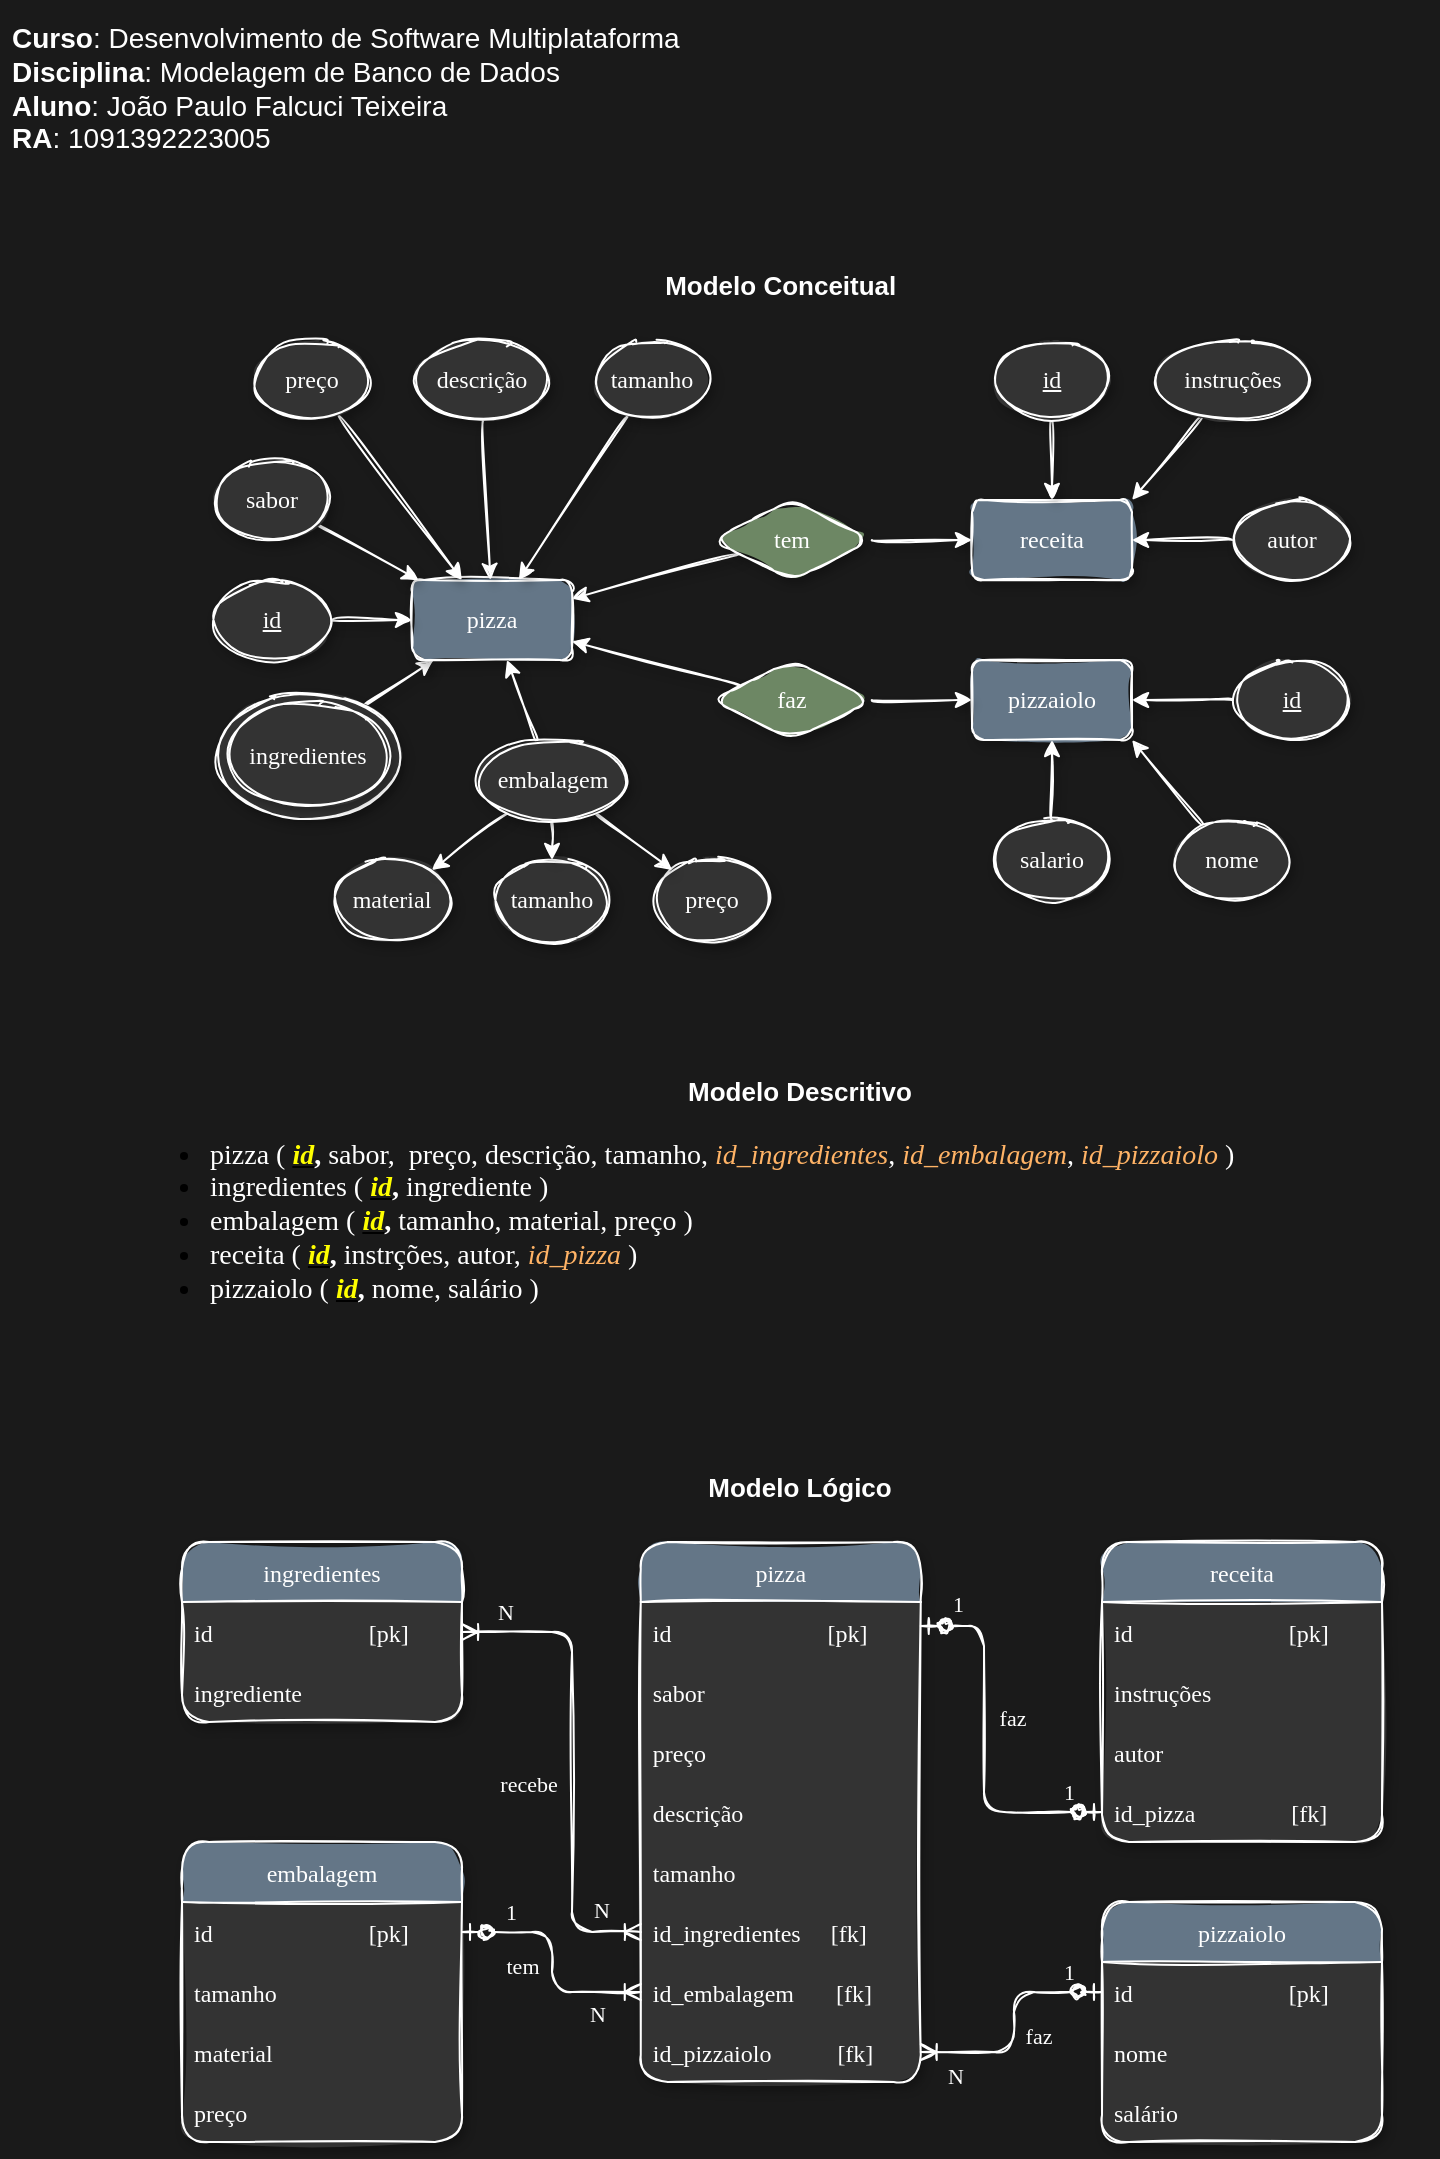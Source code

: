<mxfile version="20.3.3" type="device"><diagram id="0Px_2YVjFgiSBkftET-X" name="pizzaria"><mxGraphModel dx="867" dy="450" grid="0" gridSize="10" guides="1" tooltips="1" connect="1" arrows="1" fold="1" page="1" pageScale="1" pageWidth="827" pageHeight="1169" background="#1A1A1A" math="0" shadow="0"><root><mxCell id="0"/><mxCell id="1" parent="0"/><mxCell id="50" value="" style="edgeStyle=none;html=1;rounded=1;fontFamily=Comic Sans MS;shadow=1;sketch=1;curved=1;strokeColor=#FFFFFF;" parent="1" target="2" edge="1"><mxGeometry relative="1" as="geometry"><mxPoint x="204.495" y="369.246" as="sourcePoint"/></mxGeometry></mxCell><mxCell id="44" value="" style="ellipse;whiteSpace=wrap;html=1;rounded=1;fontFamily=Comic Sans MS;shadow=1;sketch=1;fillColor=#333333;fillStyle=solid;strokeColor=#FFFFFF;fontColor=#FFFFFF;" parent="1" vertex="1"><mxGeometry x="129" y="360" width="96.25" height="65" as="geometry"/></mxCell><mxCell id="2" value="pizza" style="rounded=1;whiteSpace=wrap;html=1;fontFamily=Comic Sans MS;fillColor=#647687;fontColor=#ffffff;strokeColor=#FFFFFF;fillStyle=solid;shadow=1;sketch=1;" parent="1" vertex="1"><mxGeometry x="229" y="305" width="80" height="40" as="geometry"/></mxCell><mxCell id="3" value="receita" style="rounded=1;whiteSpace=wrap;html=1;fontFamily=Comic Sans MS;fillColor=#647687;fontColor=#ffffff;strokeColor=#FFFFFF;gradientColor=none;fillStyle=solid;shadow=1;glass=0;sketch=1;" parent="1" vertex="1"><mxGeometry x="509" y="265" width="80" height="40" as="geometry"/></mxCell><mxCell id="4" value="pizzaiolo" style="rounded=1;whiteSpace=wrap;html=1;fontFamily=Comic Sans MS;fillColor=#647687;fontColor=#ffffff;strokeColor=#FFFFFF;fillStyle=solid;shadow=1;sketch=1;" parent="1" vertex="1"><mxGeometry x="509" y="345" width="80" height="40" as="geometry"/></mxCell><mxCell id="22" value="" style="edgeStyle=none;html=1;rounded=1;fontFamily=Comic Sans MS;shadow=1;sketch=1;curved=1;fontColor=#FFFFFF;strokeColor=#FFFFFF;" parent="1" source="5" target="3" edge="1"><mxGeometry relative="1" as="geometry"/></mxCell><mxCell id="23" value="" style="edgeStyle=none;html=1;rounded=1;fontFamily=Comic Sans MS;shadow=1;sketch=1;curved=1;strokeColor=#FFFFFF;" parent="1" source="5" target="2" edge="1"><mxGeometry relative="1" as="geometry"/></mxCell><mxCell id="5" value="tem" style="rhombus;whiteSpace=wrap;html=1;rounded=1;fontFamily=Comic Sans MS;fillColor=#6d8764;fontColor=#ffffff;strokeColor=#FFFFFF;fillStyle=solid;shadow=1;sketch=1;" parent="1" vertex="1"><mxGeometry x="379" y="265" width="80" height="40" as="geometry"/></mxCell><mxCell id="24" value="" style="edgeStyle=none;html=1;rounded=1;fontFamily=Comic Sans MS;shadow=1;sketch=1;curved=1;fontColor=#FFFFFF;strokeColor=#FFFFFF;" parent="1" source="6" target="4" edge="1"><mxGeometry relative="1" as="geometry"/></mxCell><mxCell id="25" value="" style="edgeStyle=none;html=1;rounded=1;fontFamily=Comic Sans MS;shadow=1;sketch=1;curved=1;strokeColor=#FFFFFF;" parent="1" source="6" target="2" edge="1"><mxGeometry relative="1" as="geometry"/></mxCell><mxCell id="6" value="faz" style="rhombus;whiteSpace=wrap;html=1;rounded=1;fontFamily=Comic Sans MS;fillColor=#6d8764;fontColor=#ffffff;strokeColor=#FFFFFF;fillStyle=solid;shadow=1;sketch=1;" parent="1" vertex="1"><mxGeometry x="379" y="345" width="80" height="40" as="geometry"/></mxCell><mxCell id="12" value="" style="edgeStyle=none;html=1;rounded=1;fontFamily=Comic Sans MS;shadow=1;sketch=1;curved=1;fontColor=#FFFFFF;strokeColor=#FFFFFF;" parent="1" source="7" target="3" edge="1"><mxGeometry relative="1" as="geometry"/></mxCell><mxCell id="7" value="&lt;u&gt;id&lt;/u&gt;" style="ellipse;whiteSpace=wrap;html=1;rounded=1;fontFamily=Comic Sans MS;shadow=1;sketch=1;fillColor=#333333;fillStyle=solid;strokeColor=#FFFFFF;fontColor=#FFFFFF;" parent="1" vertex="1"><mxGeometry x="519" y="185" width="60" height="40" as="geometry"/></mxCell><mxCell id="11" value="" style="edgeStyle=none;html=1;entryX=1;entryY=0;entryDx=0;entryDy=0;rounded=1;fontFamily=Comic Sans MS;shadow=1;sketch=1;curved=1;fontColor=#FFFFFF;strokeColor=#FFFFFF;" parent="1" source="8" target="3" edge="1"><mxGeometry relative="1" as="geometry"/></mxCell><mxCell id="8" value="instruções" style="ellipse;whiteSpace=wrap;html=1;rounded=1;fontFamily=Comic Sans MS;shadow=1;sketch=1;fillColor=#333333;fillStyle=solid;strokeColor=#FFFFFF;fontColor=#FFFFFF;" parent="1" vertex="1"><mxGeometry x="599" y="185" width="81" height="40" as="geometry"/></mxCell><mxCell id="13" value="" style="edgeStyle=none;html=1;rounded=1;fontFamily=Comic Sans MS;shadow=1;sketch=1;curved=1;fontColor=#FFFFFF;strokeColor=#FFFFFF;" parent="1" source="9" target="3" edge="1"><mxGeometry relative="1" as="geometry"/></mxCell><mxCell id="9" value="autor" style="ellipse;whiteSpace=wrap;html=1;rounded=1;fontFamily=Comic Sans MS;shadow=1;sketch=1;fillColor=#333333;fillStyle=solid;strokeColor=#FFFFFF;fontColor=#FFFFFF;" parent="1" vertex="1"><mxGeometry x="639" y="265" width="60" height="40" as="geometry"/></mxCell><mxCell id="15" value="" style="edgeStyle=none;html=1;rounded=1;fontFamily=Comic Sans MS;shadow=1;sketch=1;curved=1;fontColor=#FFFFFF;strokeColor=#FFFFFF;" parent="1" source="14" target="4" edge="1"><mxGeometry relative="1" as="geometry"/></mxCell><mxCell id="14" value="&lt;u&gt;id&lt;/u&gt;" style="ellipse;whiteSpace=wrap;html=1;rounded=1;fontFamily=Comic Sans MS;shadow=1;sketch=1;fillColor=#333333;fillStyle=solid;strokeColor=#FFFFFF;fontColor=#FFFFFF;" parent="1" vertex="1"><mxGeometry x="639" y="345" width="60" height="40" as="geometry"/></mxCell><mxCell id="21" value="" style="edgeStyle=none;html=1;entryX=1;entryY=1;entryDx=0;entryDy=0;rounded=1;fontFamily=Comic Sans MS;shadow=1;sketch=1;curved=1;fontColor=#FFFFFF;strokeColor=#FFFFFF;" parent="1" source="16" target="4" edge="1"><mxGeometry relative="1" as="geometry"/></mxCell><mxCell id="16" value="nome" style="ellipse;whiteSpace=wrap;html=1;rounded=1;fontFamily=Comic Sans MS;shadow=1;sketch=1;fillColor=#333333;fillStyle=solid;strokeColor=#FFFFFF;fontColor=#FFFFFF;" parent="1" vertex="1"><mxGeometry x="609" y="425" width="60" height="40" as="geometry"/></mxCell><mxCell id="18" value="" style="edgeStyle=none;html=1;rounded=1;fontFamily=Comic Sans MS;shadow=1;sketch=1;curved=1;fontColor=#FFFFFF;strokeColor=#FFFFFF;" parent="1" source="17" target="4" edge="1"><mxGeometry relative="1" as="geometry"/></mxCell><mxCell id="17" value="salario" style="ellipse;whiteSpace=wrap;html=1;rounded=1;fontFamily=Comic Sans MS;shadow=1;sketch=1;fillColor=#333333;fillStyle=solid;strokeColor=#FFFFFF;fontColor=#FFFFFF;" parent="1" vertex="1"><mxGeometry x="519" y="425" width="60" height="40" as="geometry"/></mxCell><mxCell id="27" value="" style="edgeStyle=none;html=1;rounded=1;fontFamily=Comic Sans MS;shadow=1;sketch=1;curved=1;strokeColor=#FFFFFF;fontColor=#FFFFFF;" parent="1" source="26" target="2" edge="1"><mxGeometry relative="1" as="geometry"/></mxCell><mxCell id="26" value="tamanho" style="ellipse;whiteSpace=wrap;html=1;rounded=1;fontFamily=Comic Sans MS;shadow=1;sketch=1;fillColor=#333333;fillStyle=solid;strokeColor=#FFFFFF;fontColor=#FFFFFF;" parent="1" vertex="1"><mxGeometry x="319" y="185" width="60" height="40" as="geometry"/></mxCell><mxCell id="30" value="" style="edgeStyle=none;html=1;rounded=1;fontFamily=Comic Sans MS;shadow=1;sketch=1;curved=1;strokeColor=#FFFFFF;fontColor=#FFFFFF;" parent="1" source="28" target="2" edge="1"><mxGeometry relative="1" as="geometry"/></mxCell><mxCell id="28" value="descrição" style="ellipse;whiteSpace=wrap;html=1;rounded=1;fontFamily=Comic Sans MS;shadow=1;sketch=1;fillColor=#333333;fillStyle=solid;strokeColor=#FFFFFF;fontColor=#FFFFFF;" parent="1" vertex="1"><mxGeometry x="229" y="185" width="70" height="40" as="geometry"/></mxCell><mxCell id="31" value="" style="edgeStyle=none;html=1;rounded=1;fontFamily=Comic Sans MS;shadow=1;sketch=1;curved=1;strokeColor=#FFFFFF;fontColor=#FFFFFF;" parent="1" source="29" target="2" edge="1"><mxGeometry relative="1" as="geometry"/></mxCell><mxCell id="29" value="preço" style="ellipse;whiteSpace=wrap;html=1;rounded=1;fontFamily=Comic Sans MS;shadow=1;sketch=1;fillColor=#333333;fillStyle=solid;strokeColor=#FFFFFF;fontColor=#FFFFFF;" parent="1" vertex="1"><mxGeometry x="149" y="185" width="60" height="40" as="geometry"/></mxCell><mxCell id="33" value="" style="edgeStyle=none;html=1;rounded=1;fontFamily=Comic Sans MS;shadow=1;sketch=1;curved=1;strokeColor=#FFFFFF;fontColor=#FFFFFF;" parent="1" source="32" target="2" edge="1"><mxGeometry relative="1" as="geometry"/></mxCell><mxCell id="32" value="sabor" style="ellipse;whiteSpace=wrap;html=1;rounded=1;fontFamily=Comic Sans MS;shadow=1;sketch=1;fillColor=#333333;fillStyle=solid;strokeColor=#FFFFFF;fontColor=#FFFFFF;" parent="1" vertex="1"><mxGeometry x="129" y="245" width="60" height="40" as="geometry"/></mxCell><mxCell id="35" value="" style="edgeStyle=none;html=1;rounded=1;fontFamily=Comic Sans MS;shadow=1;sketch=1;curved=1;strokeColor=#FFFFFF;fontColor=#FFFFFF;" parent="1" source="34" target="2" edge="1"><mxGeometry relative="1" as="geometry"/></mxCell><mxCell id="34" value="&lt;u&gt;id&lt;/u&gt;" style="ellipse;whiteSpace=wrap;html=1;rounded=1;fontFamily=Comic Sans MS;shadow=1;sketch=1;fillColor=#333333;fillStyle=solid;strokeColor=#FFFFFF;fontColor=#FFFFFF;" parent="1" vertex="1"><mxGeometry x="129" y="305" width="60" height="40" as="geometry"/></mxCell><mxCell id="38" value="material" style="ellipse;whiteSpace=wrap;html=1;rounded=1;fontFamily=Comic Sans MS;shadow=1;sketch=1;fillColor=#333333;fillStyle=solid;strokeColor=#FFFFFF;fontColor=#FFFFFF;" parent="1" vertex="1"><mxGeometry x="189" y="445" width="60" height="40" as="geometry"/></mxCell><mxCell id="39" value="tamanho" style="ellipse;whiteSpace=wrap;html=1;rounded=1;fontFamily=Comic Sans MS;shadow=1;sketch=1;fillColor=#333333;fillStyle=solid;strokeColor=#FFFFFF;fontColor=#FFFFFF;" parent="1" vertex="1"><mxGeometry x="269" y="445" width="60" height="40" as="geometry"/></mxCell><mxCell id="40" value="preço" style="ellipse;whiteSpace=wrap;html=1;rounded=1;fontFamily=Comic Sans MS;shadow=1;sketch=1;fillColor=#333333;fillStyle=solid;strokeColor=#FFFFFF;fontColor=#FFFFFF;" parent="1" vertex="1"><mxGeometry x="349" y="445" width="60" height="40" as="geometry"/></mxCell><mxCell id="41" value="ingredientes" style="ellipse;whiteSpace=wrap;html=1;fillColor=#333333;rounded=1;fontFamily=Comic Sans MS;shadow=1;sketch=1;fillStyle=solid;strokeColor=#FFFFFF;fontColor=#FFFFFF;" parent="1" vertex="1"><mxGeometry x="135" y="367.5" width="84.24" height="50" as="geometry"/></mxCell><mxCell id="52" value="" style="edgeStyle=none;html=1;rounded=1;fontFamily=Comic Sans MS;shadow=1;sketch=1;curved=1;fontColor=#FFFFFF;strokeColor=#FFFFFF;" parent="1" source="51" target="39" edge="1"><mxGeometry relative="1" as="geometry"/></mxCell><mxCell id="53" value="" style="edgeStyle=none;html=1;rounded=1;fontFamily=Comic Sans MS;shadow=1;sketch=1;curved=1;fontColor=#FFFFFF;strokeColor=#FFFFFF;" parent="1" source="51" target="40" edge="1"><mxGeometry relative="1" as="geometry"/></mxCell><mxCell id="54" value="" style="edgeStyle=none;html=1;rounded=1;fontFamily=Comic Sans MS;shadow=1;sketch=1;curved=1;fontColor=#FFFFFF;strokeColor=#FFFFFF;" parent="1" source="51" target="38" edge="1"><mxGeometry relative="1" as="geometry"/></mxCell><mxCell id="55" value="" style="edgeStyle=none;html=1;rounded=1;fontFamily=Comic Sans MS;strokeWidth=1;shadow=1;sketch=1;curved=1;strokeColor=#FFFFFF;fontColor=#FFFFFF;" parent="1" source="51" target="2" edge="1"><mxGeometry relative="1" as="geometry"/></mxCell><mxCell id="51" value="embalagem" style="ellipse;whiteSpace=wrap;html=1;rounded=1;fontFamily=Comic Sans MS;shadow=1;sketch=1;fillColor=#333333;fillStyle=solid;strokeColor=#FFFFFF;fontColor=#FFFFFF;" parent="1" vertex="1"><mxGeometry x="259.63" y="385" width="78.75" height="40" as="geometry"/></mxCell><mxCell id="57" value="pizza" style="swimlane;fontStyle=0;childLayout=stackLayout;horizontal=1;startSize=30;horizontalStack=0;resizeParent=1;resizeParentMax=0;resizeLast=0;collapsible=1;marginBottom=0;fillColor=#647687;rounded=1;labelBorderColor=none;labelBackgroundColor=none;swimlaneFillColor=#333333;fontColor=#FFFFFF;strokeColor=#FFFFFF;fillStyle=solid;fontFamily=Comic Sans MS;shadow=1;sketch=1;" parent="1" vertex="1"><mxGeometry x="343.38" y="786" width="140" height="270" as="geometry"/></mxCell><mxCell id="58" value="id                          [pk]" style="text;strokeColor=none;fillColor=none;align=left;verticalAlign=middle;spacingLeft=4;spacingRight=4;overflow=hidden;points=[[0,0.5],[1,0.5]];portConstraint=eastwest;rotatable=0;rounded=1;fontFamily=Comic Sans MS;sketch=1;fontColor=#FFFFFF;" parent="57" vertex="1"><mxGeometry y="30" width="140" height="30" as="geometry"/></mxCell><mxCell id="59" value="sabor" style="text;strokeColor=none;fillColor=none;align=left;verticalAlign=middle;spacingLeft=4;spacingRight=4;overflow=hidden;points=[[0,0.5],[1,0.5]];portConstraint=eastwest;rotatable=0;rounded=1;fontFamily=Comic Sans MS;sketch=1;fontColor=#FFFFFF;" parent="57" vertex="1"><mxGeometry y="60" width="140" height="30" as="geometry"/></mxCell><mxCell id="95" value="preço" style="text;strokeColor=none;fillColor=none;align=left;verticalAlign=middle;spacingLeft=4;spacingRight=4;overflow=hidden;points=[[0,0.5],[1,0.5]];portConstraint=eastwest;rotatable=0;rounded=1;fontFamily=Comic Sans MS;sketch=1;fontColor=#FFFFFF;" parent="57" vertex="1"><mxGeometry y="90" width="140" height="30" as="geometry"/></mxCell><mxCell id="94" value="descrição" style="text;strokeColor=none;fillColor=none;align=left;verticalAlign=middle;spacingLeft=4;spacingRight=4;overflow=hidden;points=[[0,0.5],[1,0.5]];portConstraint=eastwest;rotatable=0;rounded=1;fontFamily=Comic Sans MS;sketch=1;fontColor=#FFFFFF;" parent="57" vertex="1"><mxGeometry y="120" width="140" height="30" as="geometry"/></mxCell><mxCell id="97" value="tamanho" style="text;strokeColor=none;fillColor=none;align=left;verticalAlign=middle;spacingLeft=4;spacingRight=4;overflow=hidden;points=[[0,0.5],[1,0.5]];portConstraint=eastwest;rotatable=0;rounded=1;fontFamily=Comic Sans MS;sketch=1;fontColor=#FFFFFF;" parent="57" vertex="1"><mxGeometry y="150" width="140" height="30" as="geometry"/></mxCell><mxCell id="96" value="id_ingredientes     [fk]" style="text;strokeColor=none;fillColor=none;align=left;verticalAlign=middle;spacingLeft=4;spacingRight=4;overflow=hidden;points=[[0,0.5],[1,0.5]];portConstraint=eastwest;rotatable=0;rounded=1;fontFamily=Comic Sans MS;sketch=1;fontColor=#FFFFFF;" parent="57" vertex="1"><mxGeometry y="180" width="140" height="30" as="geometry"/></mxCell><mxCell id="60" value="id_embalagem       [fk]" style="text;strokeColor=none;fillColor=none;align=left;verticalAlign=middle;spacingLeft=4;spacingRight=4;overflow=hidden;points=[[0,0.5],[1,0.5]];portConstraint=eastwest;rotatable=0;rounded=1;fontFamily=Comic Sans MS;sketch=1;fontColor=#FFFFFF;" parent="57" vertex="1"><mxGeometry y="210" width="140" height="30" as="geometry"/></mxCell><mxCell id="108" value="id_pizzaiolo           [fk]" style="text;strokeColor=none;fillColor=none;align=left;verticalAlign=middle;spacingLeft=4;spacingRight=4;overflow=hidden;points=[[0,0.5],[1,0.5]];portConstraint=eastwest;rotatable=0;rounded=1;fontFamily=Comic Sans MS;sketch=1;fontColor=#FFFFFF;" parent="57" vertex="1"><mxGeometry y="240" width="140" height="30" as="geometry"/></mxCell><mxCell id="62" value="ingredientes" style="swimlane;fontStyle=0;childLayout=stackLayout;horizontal=1;startSize=30;horizontalStack=0;resizeParent=1;resizeParentMax=0;resizeLast=0;collapsible=1;marginBottom=0;fillColor=#647687;swimlaneFillColor=#333333;rounded=1;swimlaneLine=1;aspect=fixed;labelBorderColor=none;labelBackgroundColor=none;fontColor=#FFFFFF;strokeColor=#FFFFFF;fillStyle=solid;fontFamily=Comic Sans MS;shadow=1;sketch=1;" parent="1" vertex="1"><mxGeometry x="114" y="786" width="140" height="90" as="geometry"><mxRectangle x="170" y="760" width="100" height="30" as="alternateBounds"/></mxGeometry></mxCell><mxCell id="63" value="id                          [pk]" style="text;strokeColor=none;fillColor=none;align=left;verticalAlign=middle;spacingLeft=4;spacingRight=4;overflow=hidden;points=[[0,0.5],[1,0.5]];portConstraint=eastwest;rotatable=0;rounded=1;fontFamily=Comic Sans MS;sketch=1;fontColor=#FFFFFF;" parent="62" vertex="1"><mxGeometry y="30" width="140" height="30" as="geometry"/></mxCell><mxCell id="64" value="ingrediente" style="text;strokeColor=none;fillColor=none;align=left;verticalAlign=middle;spacingLeft=4;spacingRight=4;overflow=hidden;points=[[0,0.5],[1,0.5]];portConstraint=eastwest;rotatable=0;rounded=1;fontFamily=Comic Sans MS;sketch=1;fontColor=#FFFFFF;" parent="62" vertex="1"><mxGeometry y="60" width="140" height="30" as="geometry"/></mxCell><mxCell id="88" value="embalagem" style="swimlane;fontStyle=0;childLayout=stackLayout;horizontal=1;startSize=30;horizontalStack=0;resizeParent=1;resizeParentMax=0;resizeLast=0;collapsible=1;marginBottom=0;fillColor=#647687;swimlaneFillColor=#333333;rounded=1;swimlaneLine=1;aspect=fixed;labelBorderColor=none;labelBackgroundColor=none;fontColor=#FFFFFF;strokeColor=#FFFFFF;fillStyle=solid;fontFamily=Comic Sans MS;shadow=1;sketch=1;" parent="1" vertex="1"><mxGeometry x="114" y="936" width="140" height="150" as="geometry"><mxRectangle x="170" y="760" width="100" height="30" as="alternateBounds"/></mxGeometry></mxCell><mxCell id="89" value="id                          [pk]" style="text;strokeColor=none;fillColor=none;align=left;verticalAlign=middle;spacingLeft=4;spacingRight=4;overflow=hidden;points=[[0,0.5],[1,0.5]];portConstraint=eastwest;rotatable=0;rounded=1;fontFamily=Comic Sans MS;sketch=1;fontColor=#FFFFFF;" parent="88" vertex="1"><mxGeometry y="30" width="140" height="30" as="geometry"/></mxCell><mxCell id="90" value="tamanho" style="text;strokeColor=none;fillColor=none;align=left;verticalAlign=middle;spacingLeft=4;spacingRight=4;overflow=hidden;points=[[0,0.5],[1,0.5]];portConstraint=eastwest;rotatable=0;rounded=1;fontFamily=Comic Sans MS;sketch=1;fontColor=#FFFFFF;" parent="88" vertex="1"><mxGeometry y="60" width="140" height="30" as="geometry"/></mxCell><mxCell id="91" value="material" style="text;strokeColor=none;fillColor=none;align=left;verticalAlign=middle;spacingLeft=4;spacingRight=4;overflow=hidden;points=[[0,0.5],[1,0.5]];portConstraint=eastwest;rotatable=0;rounded=1;fontFamily=Comic Sans MS;sketch=1;fontColor=#FFFFFF;" parent="88" vertex="1"><mxGeometry y="90" width="140" height="30" as="geometry"/></mxCell><mxCell id="92" value="preço" style="text;strokeColor=none;fillColor=none;align=left;verticalAlign=middle;spacingLeft=4;spacingRight=4;overflow=hidden;points=[[0,0.5],[1,0.5]];portConstraint=eastwest;rotatable=0;rounded=1;fontFamily=Comic Sans MS;sketch=1;fontColor=#FFFFFF;" parent="88" vertex="1"><mxGeometry y="120" width="140" height="30" as="geometry"/></mxCell><mxCell id="98" value="pizzaiolo" style="swimlane;fontStyle=0;childLayout=stackLayout;horizontal=1;startSize=30;horizontalStack=0;resizeParent=1;resizeParentMax=0;resizeLast=0;collapsible=1;marginBottom=0;fillColor=#647687;swimlaneFillColor=#333333;rounded=1;swimlaneLine=1;aspect=fixed;labelBorderColor=none;labelBackgroundColor=none;fontColor=#FFFFFF;strokeColor=#FFFFFF;fillStyle=solid;fontFamily=Comic Sans MS;shadow=1;sketch=1;" parent="1" vertex="1"><mxGeometry x="574" y="966" width="140" height="120" as="geometry"><mxRectangle x="170" y="760" width="100" height="30" as="alternateBounds"/></mxGeometry></mxCell><mxCell id="99" value="id                          [pk]" style="text;strokeColor=none;fillColor=none;align=left;verticalAlign=middle;spacingLeft=4;spacingRight=4;overflow=hidden;points=[[0,0.5],[1,0.5]];portConstraint=eastwest;rotatable=0;rounded=1;fontFamily=Comic Sans MS;sketch=1;fontColor=#FFFFFF;" parent="98" vertex="1"><mxGeometry y="30" width="140" height="30" as="geometry"/></mxCell><mxCell id="100" value="nome" style="text;strokeColor=none;fillColor=none;align=left;verticalAlign=middle;spacingLeft=4;spacingRight=4;overflow=hidden;points=[[0,0.5],[1,0.5]];portConstraint=eastwest;rotatable=0;rounded=1;fontFamily=Comic Sans MS;sketch=1;fontColor=#FFFFFF;" parent="98" vertex="1"><mxGeometry y="60" width="140" height="30" as="geometry"/></mxCell><mxCell id="101" value="salário" style="text;strokeColor=none;fillColor=none;align=left;verticalAlign=middle;spacingLeft=4;spacingRight=4;overflow=hidden;points=[[0,0.5],[1,0.5]];portConstraint=eastwest;rotatable=0;rounded=1;fontFamily=Comic Sans MS;sketch=1;fontColor=#FFFFFF;" parent="98" vertex="1"><mxGeometry y="90" width="140" height="30" as="geometry"/></mxCell><mxCell id="103" value="receita" style="swimlane;fontStyle=0;childLayout=stackLayout;horizontal=1;startSize=30;horizontalStack=0;resizeParent=1;resizeParentMax=0;resizeLast=0;collapsible=1;marginBottom=0;fillColor=#647687;swimlaneFillColor=#333333;rounded=1;swimlaneLine=1;aspect=fixed;labelBorderColor=none;labelBackgroundColor=none;fontColor=#FFFFFF;strokeColor=#FFFFFF;fillStyle=solid;fontFamily=Comic Sans MS;shadow=1;sketch=1;" parent="1" vertex="1"><mxGeometry x="574" y="786" width="140" height="150" as="geometry"><mxRectangle x="170" y="760" width="100" height="30" as="alternateBounds"/></mxGeometry></mxCell><mxCell id="104" value="id                          [pk]" style="text;strokeColor=none;fillColor=none;align=left;verticalAlign=middle;spacingLeft=4;spacingRight=4;overflow=hidden;points=[[0,0.5],[1,0.5]];portConstraint=eastwest;rotatable=0;rounded=1;fontFamily=Comic Sans MS;sketch=1;fontColor=#FFFFFF;" parent="103" vertex="1"><mxGeometry y="30" width="140" height="30" as="geometry"/></mxCell><mxCell id="105" value="instruções" style="text;strokeColor=none;fillColor=none;align=left;verticalAlign=middle;spacingLeft=4;spacingRight=4;overflow=hidden;points=[[0,0.5],[1,0.5]];portConstraint=eastwest;rotatable=0;rounded=1;fontFamily=Comic Sans MS;sketch=1;fontColor=#FFFFFF;" parent="103" vertex="1"><mxGeometry y="60" width="140" height="30" as="geometry"/></mxCell><mxCell id="106" value="autor" style="text;strokeColor=none;fillColor=none;align=left;verticalAlign=middle;spacingLeft=4;spacingRight=4;overflow=hidden;points=[[0,0.5],[1,0.5]];portConstraint=eastwest;rotatable=0;rounded=1;fontFamily=Comic Sans MS;sketch=1;fontColor=#FFFFFF;" parent="103" vertex="1"><mxGeometry y="90" width="140" height="30" as="geometry"/></mxCell><mxCell id="zlDcc7WNOQ56Qp-t_MYh-147" value="id_pizza                [fk]" style="text;strokeColor=none;fillColor=none;align=left;verticalAlign=middle;spacingLeft=4;spacingRight=4;overflow=hidden;points=[[0,0.5],[1,0.5]];portConstraint=eastwest;rotatable=0;rounded=1;fontFamily=Comic Sans MS;sketch=1;fontColor=#FFFFFF;" parent="103" vertex="1"><mxGeometry y="120" width="140" height="30" as="geometry"/></mxCell><mxCell id="117" value="" style="endArrow=ERzeroToOne;html=1;rounded=1;shadow=0;fontFamily=Comic Sans MS;startSize=6;strokeWidth=1;jumpStyle=none;startArrow=ERzeroToOne;startFill=0;exitX=0;exitY=0.5;exitDx=0;exitDy=0;edgeStyle=orthogonalEdgeStyle;sketch=1;fontColor=#FFFFFF;strokeColor=#FFFFFF;endFill=0;" parent="1" source="zlDcc7WNOQ56Qp-t_MYh-147" target="58" edge="1"><mxGeometry relative="1" as="geometry"><mxPoint x="447" y="755" as="sourcePoint"/><mxPoint x="483.38" y="1041" as="targetPoint"/><Array as="points"><mxPoint x="515" y="921"/><mxPoint x="515" y="828"/></Array></mxGeometry></mxCell><mxCell id="118" value="faz" style="edgeLabel;resizable=0;html=1;align=center;verticalAlign=middle;labelBackgroundColor=none;labelBorderColor=none;fontFamily=Comic Sans MS;fillColor=#9999FF;gradientColor=none;rounded=1;sketch=1;fontColor=#FFFFFF;" parent="117" connectable="0" vertex="1"><mxGeometry relative="1" as="geometry"><mxPoint x="14" y="-14" as="offset"/></mxGeometry></mxCell><mxCell id="119" value="1" style="edgeLabel;resizable=0;html=1;align=left;verticalAlign=bottom;labelBackgroundColor=none;labelBorderColor=none;fontFamily=Comic Sans MS;fillColor=#9999FF;gradientColor=none;rounded=1;sketch=1;fontColor=#FFFFFF;" parent="117" connectable="0" vertex="1"><mxGeometry x="-1" relative="1" as="geometry"><mxPoint x="-21" y="-2" as="offset"/></mxGeometry></mxCell><mxCell id="120" value="1" style="edgeLabel;resizable=0;html=1;align=right;verticalAlign=bottom;labelBackgroundColor=none;labelBorderColor=none;fontFamily=Comic Sans MS;fillColor=#9999FF;gradientColor=none;rounded=1;sketch=1;fontColor=#FFFFFF;" parent="117" connectable="0" vertex="1"><mxGeometry x="1" relative="1" as="geometry"><mxPoint x="22" y="-3" as="offset"/></mxGeometry></mxCell><mxCell id="121" value="" style="endArrow=ERoneToMany;html=1;rounded=1;shadow=0;fontFamily=Comic Sans MS;startSize=6;strokeWidth=1;jumpStyle=none;startArrow=ERzeroToOne;startFill=0;exitX=0;exitY=0.5;exitDx=0;exitDy=0;edgeStyle=orthogonalEdgeStyle;entryX=1;entryY=0.5;entryDx=0;entryDy=0;sketch=1;fontColor=#FFFFFF;strokeColor=#FFFFFF;endFill=0;" parent="1" source="99" target="108" edge="1"><mxGeometry relative="1" as="geometry"><mxPoint x="584" y="947" as="sourcePoint"/><mxPoint x="493.38" y="1157" as="targetPoint"/><Array as="points"><mxPoint x="530" y="1011"/><mxPoint x="530" y="1041"/></Array></mxGeometry></mxCell><mxCell id="122" value="faz" style="edgeLabel;resizable=0;html=1;align=center;verticalAlign=middle;labelBackgroundColor=none;labelBorderColor=none;fontFamily=Comic Sans MS;fillColor=#9999FF;gradientColor=none;rounded=1;sketch=1;fontColor=#FFFFFF;" parent="121" connectable="0" vertex="1"><mxGeometry relative="1" as="geometry"><mxPoint x="12" y="5" as="offset"/></mxGeometry></mxCell><mxCell id="123" value="1" style="edgeLabel;resizable=0;html=1;align=left;verticalAlign=bottom;labelBackgroundColor=none;labelBorderColor=none;fontFamily=Comic Sans MS;fillColor=#9999FF;gradientColor=none;rounded=1;sketch=1;fontColor=#FFFFFF;" parent="121" connectable="0" vertex="1"><mxGeometry x="-1" relative="1" as="geometry"><mxPoint x="-21" y="-2" as="offset"/></mxGeometry></mxCell><mxCell id="124" value="N" style="edgeLabel;resizable=0;html=1;align=right;verticalAlign=bottom;labelBackgroundColor=none;labelBorderColor=none;fontFamily=Comic Sans MS;fillColor=#9999FF;gradientColor=none;rounded=1;sketch=1;fontColor=#FFFFFF;" parent="121" connectable="0" vertex="1"><mxGeometry x="1" relative="1" as="geometry"><mxPoint x="22" y="20" as="offset"/></mxGeometry></mxCell><mxCell id="135" value="" style="endArrow=ERoneToMany;html=1;rounded=1;shadow=0;fontFamily=Comic Sans MS;startSize=6;strokeWidth=1;jumpStyle=none;startArrow=ERoneToMany;startFill=0;exitX=1;exitY=0.5;exitDx=0;exitDy=0;edgeStyle=orthogonalEdgeStyle;entryX=0;entryY=0.5;entryDx=0;entryDy=0;sketch=1;fontColor=#FFFFFF;strokeColor=#FFFFFF;endFill=0;" parent="1" source="63" target="96" edge="1"><mxGeometry relative="1" as="geometry"><mxPoint x="320.87" y="876" as="sourcePoint"/><mxPoint x="230.25" y="1086" as="targetPoint"/><Array as="points"><mxPoint x="309" y="831"/><mxPoint x="309" y="981"/></Array></mxGeometry></mxCell><mxCell id="136" value="recebe" style="edgeLabel;resizable=0;html=1;align=center;verticalAlign=middle;labelBackgroundColor=none;labelBorderColor=none;fontFamily=Comic Sans MS;fillColor=#9999FF;gradientColor=none;rounded=1;sketch=1;fontColor=#FFFFFF;" parent="135" connectable="0" vertex="1"><mxGeometry relative="1" as="geometry"><mxPoint x="-22" y="11" as="offset"/></mxGeometry></mxCell><mxCell id="137" value="N" style="edgeLabel;resizable=0;html=1;align=left;verticalAlign=bottom;labelBackgroundColor=none;labelBorderColor=none;fontFamily=Comic Sans MS;fillColor=#9999FF;gradientColor=none;rounded=1;sketch=1;fontColor=#FFFFFF;" parent="135" connectable="0" vertex="1"><mxGeometry x="-1" relative="1" as="geometry"><mxPoint x="16" y="-2" as="offset"/></mxGeometry></mxCell><mxCell id="138" value="N" style="edgeLabel;resizable=0;html=1;align=right;verticalAlign=bottom;labelBackgroundColor=none;labelBorderColor=none;fontFamily=Comic Sans MS;fillColor=#9999FF;gradientColor=none;rounded=1;sketch=1;fontColor=#FFFFFF;" parent="135" connectable="0" vertex="1"><mxGeometry x="1" relative="1" as="geometry"><mxPoint x="-15" y="-3" as="offset"/></mxGeometry></mxCell><mxCell id="139" value="" style="endArrow=ERoneToMany;html=1;rounded=1;shadow=0;fontFamily=Comic Sans MS;startSize=6;strokeWidth=1;jumpStyle=none;startArrow=ERzeroToOne;startFill=0;exitX=1;exitY=0.5;exitDx=0;exitDy=0;edgeStyle=orthogonalEdgeStyle;entryX=0;entryY=0.5;entryDx=0;entryDy=0;sketch=1;fontColor=#FFFFFF;strokeColor=#FFFFFF;endFill=0;" parent="1" source="89" target="60" edge="1"><mxGeometry relative="1" as="geometry"><mxPoint x="264.63" y="996" as="sourcePoint"/><mxPoint x="354.01" y="1146" as="targetPoint"/><Array as="points"><mxPoint x="299" y="981"/><mxPoint x="299" y="1011"/></Array></mxGeometry></mxCell><mxCell id="140" value="tem" style="edgeLabel;resizable=0;html=1;align=center;verticalAlign=middle;labelBackgroundColor=none;labelBorderColor=none;fontFamily=Comic Sans MS;fillColor=#9999FF;gradientColor=none;rounded=1;sketch=1;fontColor=#FFFFFF;" parent="139" connectable="0" vertex="1"><mxGeometry relative="1" as="geometry"><mxPoint x="-15" y="2" as="offset"/></mxGeometry></mxCell><mxCell id="141" value="1" style="edgeLabel;resizable=0;html=1;align=left;verticalAlign=bottom;labelBackgroundColor=none;labelBorderColor=none;fontFamily=Comic Sans MS;fillColor=#9999FF;gradientColor=none;rounded=1;sketch=1;fontColor=#FFFFFF;" parent="139" connectable="0" vertex="1"><mxGeometry x="-1" relative="1" as="geometry"><mxPoint x="20" y="-2" as="offset"/></mxGeometry></mxCell><mxCell id="142" value="N" style="edgeLabel;resizable=0;html=1;align=right;verticalAlign=bottom;labelBackgroundColor=none;labelBorderColor=none;fontFamily=Comic Sans MS;fillColor=#9999FF;gradientColor=none;rounded=1;sketch=1;fontColor=#FFFFFF;" parent="139" connectable="0" vertex="1"><mxGeometry x="1" relative="1" as="geometry"><mxPoint x="-17" y="19" as="offset"/></mxGeometry></mxCell><mxCell id="143" value="&lt;ul&gt;&lt;li&gt;&lt;font color=&quot;#ffffff&quot;&gt;pizza (&amp;nbsp;&lt;/font&gt;&lt;b&gt;&lt;i&gt;&lt;u&gt;&lt;font color=&quot;#ffff00&quot; style=&quot;font-size: 14px&quot;&gt;id&lt;/font&gt;&lt;/u&gt;&lt;/i&gt;&lt;font color=&quot;#ffffff&quot;&gt;,&lt;/font&gt;&lt;/b&gt;&lt;font color=&quot;#ffffff&quot;&gt; sabor,&amp;nbsp; preço, descrição, tamanho, &lt;/font&gt;&lt;i&gt;&lt;font color=&quot;#ffb366&quot; style=&quot;font-size: 14px&quot;&gt;id_ingredientes&lt;/font&gt;&lt;/i&gt;&lt;font color=&quot;#ffffff&quot;&gt;, &lt;/font&gt;&lt;i&gt;&lt;font color=&quot;#ffb366&quot; style=&quot;font-size: 14px&quot;&gt;id_embalagem&lt;/font&gt;&lt;/i&gt;&lt;font color=&quot;#ffffff&quot;&gt;, &lt;/font&gt;&lt;i&gt;&lt;font color=&quot;#ffb366&quot; style=&quot;font-size: 14px&quot;&gt;id_pizzaiolo&lt;/font&gt;&lt;font color=&quot;#ffffff&quot; style=&quot;font-size: 14px&quot;&gt;&amp;nbsp;&lt;/font&gt;&lt;/i&gt;&lt;font color=&quot;#ffffff&quot;&gt;)&lt;/font&gt;&lt;/li&gt;&lt;li&gt;&lt;font color=&quot;#ffffff&quot;&gt;ingredientes (&amp;nbsp;&lt;/font&gt;&lt;b&gt;&lt;i&gt;&lt;u&gt;&lt;font color=&quot;#ffff00&quot; style=&quot;font-size: 14px&quot;&gt;id&lt;/font&gt;&lt;/u&gt;&lt;/i&gt;&lt;font color=&quot;#ffffff&quot;&gt;,&lt;/font&gt;&lt;/b&gt;&lt;font color=&quot;#ffffff&quot;&gt;&amp;nbsp;ingrediente )&lt;/font&gt;&lt;br&gt;&lt;/li&gt;&lt;li&gt;&lt;font color=&quot;#ffffff&quot;&gt;embalagem (&amp;nbsp;&lt;/font&gt;&lt;b&gt;&lt;i&gt;&lt;u&gt;&lt;font color=&quot;#ffff00&quot; style=&quot;font-size: 14px&quot;&gt;id&lt;/font&gt;&lt;/u&gt;&lt;/i&gt;&lt;font color=&quot;#ffffff&quot;&gt;,&lt;/font&gt;&lt;/b&gt;&lt;font color=&quot;#ffffff&quot;&gt;&amp;nbsp;tamanho, material, preço )&lt;/font&gt;&lt;/li&gt;&lt;li&gt;&lt;font color=&quot;#ffffff&quot;&gt;receita (&amp;nbsp;&lt;/font&gt;&lt;b&gt;&lt;i&gt;&lt;u&gt;&lt;font color=&quot;#ffff00&quot; style=&quot;font-size: 14px&quot;&gt;id&lt;/font&gt;&lt;/u&gt;&lt;/i&gt;&lt;font color=&quot;#ffffff&quot;&gt;,&lt;/font&gt;&lt;/b&gt;&lt;font color=&quot;#ffffff&quot;&gt;&amp;nbsp;instrções, autor,&amp;nbsp;&lt;i style=&quot;color: rgb(255, 179, 102);&quot;&gt;id_pizza&lt;/i&gt;&amp;nbsp;)&lt;/font&gt;&lt;/li&gt;&lt;li&gt;&lt;font color=&quot;#ffffff&quot;&gt;pizzaiolo (&amp;nbsp;&lt;/font&gt;&lt;b&gt;&lt;i&gt;&lt;u&gt;&lt;font color=&quot;#ffff00&quot; style=&quot;font-size: 14px&quot;&gt;id&lt;/font&gt;&lt;/u&gt;&lt;/i&gt;&lt;font color=&quot;#ffffff&quot;&gt;,&lt;/font&gt;&lt;/b&gt;&lt;font color=&quot;#ffffff&quot;&gt;&amp;nbsp;nome, salário )&lt;/font&gt;&lt;/li&gt;&lt;/ul&gt;" style="text;strokeColor=none;fillColor=none;html=1;whiteSpace=wrap;verticalAlign=middle;overflow=hidden;rounded=1;labelBackgroundColor=none;labelBorderColor=none;fillStyle=solid;fontFamily=Comic Sans MS;fontSize=14;sketch=1;" parent="1" vertex="1"><mxGeometry x="86" y="553" width="656" height="146" as="geometry"/></mxCell><mxCell id="144" value="&lt;font color=&quot;#ffffff&quot;&gt;&lt;b&gt;Curso&lt;/b&gt;: Desenvolvimento de Software Multiplataforma&lt;br&gt;&lt;b&gt;Disciplina&lt;/b&gt;: Modelagem de Banco de Dados&lt;br&gt;&lt;b&gt;Aluno&lt;/b&gt;: João Paulo Falcuci Teixeira&lt;br&gt;&lt;b&gt;RA&lt;/b&gt;: 1091392223005&lt;/font&gt;" style="text;html=1;align=left;verticalAlign=top;whiteSpace=wrap;rounded=1;shadow=1;glass=0;fontSize=14;sketch=1;fillColor=none;" parent="1" vertex="1"><mxGeometry x="27" y="19" width="352" height="84" as="geometry"/></mxCell><mxCell id="145" value="Modelo Conceitual" style="text;strokeColor=none;fillColor=none;align=center;verticalAlign=middle;spacingLeft=4;spacingRight=4;overflow=hidden;points=[[0,0.5],[1,0.5]];portConstraint=eastwest;rotatable=0;shadow=1;glass=0;fontSize=13;fontColor=#FFFFFF;fontStyle=1;sketch=1;rounded=1;" parent="1" vertex="1"><mxGeometry x="348.38" y="142" width="130" height="30" as="geometry"/></mxCell><mxCell id="146" value="Modelo Descritivo" style="text;strokeColor=none;fillColor=none;align=center;verticalAlign=middle;spacingLeft=4;spacingRight=4;overflow=hidden;points=[[0,0.5],[1,0.5]];portConstraint=eastwest;rotatable=0;shadow=1;glass=0;fontSize=13;fontColor=#FFFFFF;fontStyle=1;sketch=1;rounded=1;" parent="1" vertex="1"><mxGeometry x="358" y="545" width="130" height="30" as="geometry"/></mxCell><mxCell id="147" value="Modelo Lógico" style="text;strokeColor=none;fillColor=none;align=center;verticalAlign=middle;spacingLeft=4;spacingRight=4;overflow=hidden;points=[[0,0.5],[1,0.5]];portConstraint=eastwest;rotatable=0;shadow=1;glass=0;fontSize=13;fontColor=#FFFFFF;fontStyle=1;sketch=1;rounded=1;" parent="1" vertex="1"><mxGeometry x="358" y="743" width="130" height="30" as="geometry"/></mxCell></root></mxGraphModel></diagram></mxfile>
